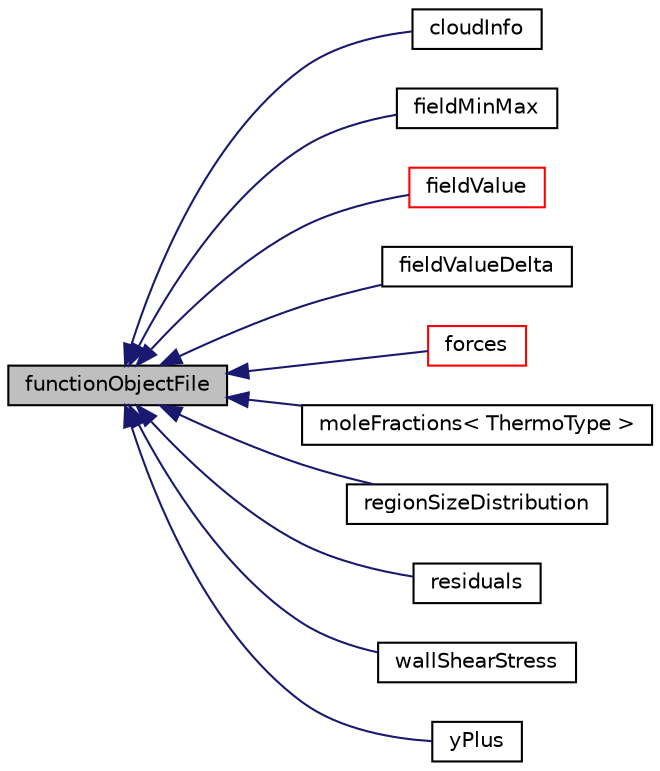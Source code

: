 digraph "functionObjectFile"
{
  bgcolor="transparent";
  edge [fontname="Helvetica",fontsize="10",labelfontname="Helvetica",labelfontsize="10"];
  node [fontname="Helvetica",fontsize="10",shape=record];
  rankdir="LR";
  Node1 [label="functionObjectFile",height=0.2,width=0.4,color="black", fillcolor="grey75", style="filled", fontcolor="black"];
  Node1 -> Node2 [dir="back",color="midnightblue",fontsize="10",style="solid",fontname="Helvetica"];
  Node2 [label="cloudInfo",height=0.2,width=0.4,color="black",URL="$a00287.html",tooltip="This function object outputs Lagrangian cloud information to a file. The current outputs include: ..."];
  Node1 -> Node3 [dir="back",color="midnightblue",fontsize="10",style="solid",fontname="Helvetica"];
  Node3 [label="fieldMinMax",height=0.2,width=0.4,color="black",URL="$a00765.html",tooltip="This function object calculates the value and location of scalar minimim and maximum for a list of us..."];
  Node1 -> Node4 [dir="back",color="midnightblue",fontsize="10",style="solid",fontname="Helvetica"];
  Node4 [label="fieldValue",height=0.2,width=0.4,color="red",URL="$a00772.html",tooltip="Base class for field value -based function objects. "];
  Node1 -> Node5 [dir="back",color="midnightblue",fontsize="10",style="solid",fontname="Helvetica"];
  Node5 [label="fieldValueDelta",height=0.2,width=0.4,color="black",URL="$a00773.html",tooltip="This function object provides a differencing option between two &#39;field value&#39; function objects..."];
  Node1 -> Node6 [dir="back",color="midnightblue",fontsize="10",style="solid",fontname="Helvetica"];
  Node6 [label="forces",height=0.2,width=0.4,color="red",URL="$a00854.html",tooltip="This function object calculates the forces and moments by integrating the pressure and skin-friction ..."];
  Node1 -> Node7 [dir="back",color="midnightblue",fontsize="10",style="solid",fontname="Helvetica"];
  Node7 [label="moleFractions\< ThermoType \>",height=0.2,width=0.4,color="black",URL="$a01523.html",tooltip="This function object calculates mole-fraction fields from the mass-fraction fields of the psi/rhoReac..."];
  Node1 -> Node8 [dir="back",color="midnightblue",fontsize="10",style="solid",fontname="Helvetica"];
  Node8 [label="regionSizeDistribution",height=0.2,width=0.4,color="black",URL="$a02143.html",tooltip="This function object creates a size distribution via interrogating a continuous phase fraction field..."];
  Node1 -> Node9 [dir="back",color="midnightblue",fontsize="10",style="solid",fontname="Helvetica"];
  Node9 [label="residuals",height=0.2,width=0.4,color="black",URL="$a02164.html",tooltip="This function object writes out the initial residual for specified fields. "];
  Node1 -> Node10 [dir="back",color="midnightblue",fontsize="10",style="solid",fontname="Helvetica"];
  Node10 [label="wallShearStress",height=0.2,width=0.4,color="black",URL="$a02852.html",tooltip="This function object evaluates and outputs the shear stress at wall patches. The result is written as..."];
  Node1 -> Node11 [dir="back",color="midnightblue",fontsize="10",style="solid",fontname="Helvetica"];
  Node11 [label="yPlus",height=0.2,width=0.4,color="black",URL="$a02891.html",tooltip="Evaluates and outputs turbulence y+ for models. Values written to time directories as field &#39;yPlus&#39;..."];
}
